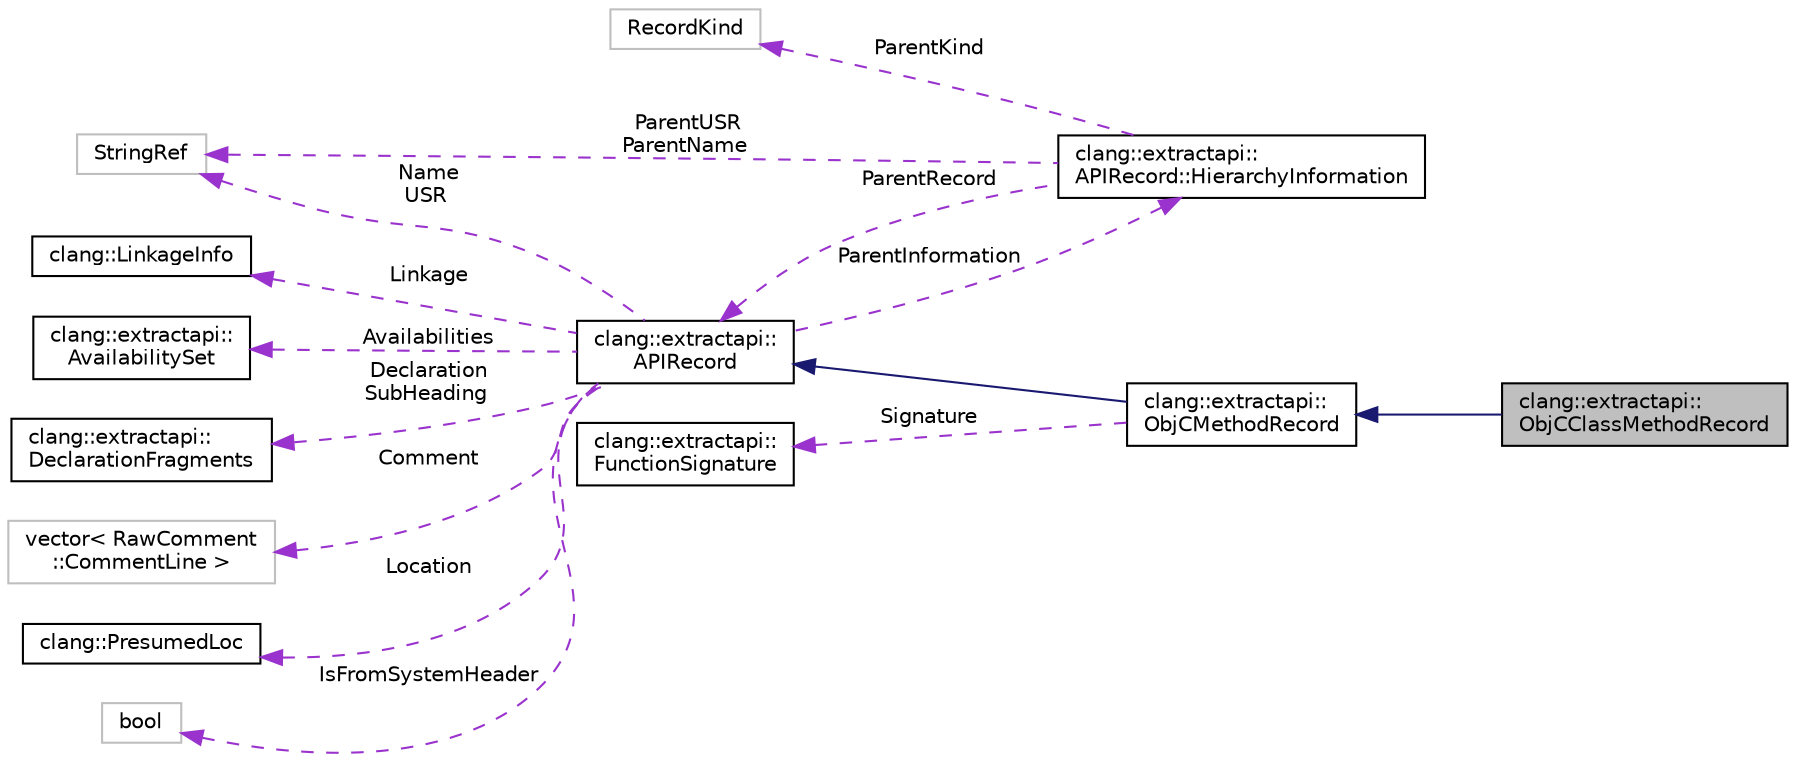 digraph "clang::extractapi::ObjCClassMethodRecord"
{
 // LATEX_PDF_SIZE
  bgcolor="transparent";
  edge [fontname="Helvetica",fontsize="10",labelfontname="Helvetica",labelfontsize="10"];
  node [fontname="Helvetica",fontsize="10",shape=record];
  rankdir="LR";
  Node1 [label="clang::extractapi::\lObjCClassMethodRecord",height=0.2,width=0.4,color="black", fillcolor="grey75", style="filled", fontcolor="black",tooltip=" "];
  Node2 -> Node1 [dir="back",color="midnightblue",fontsize="10",style="solid",fontname="Helvetica"];
  Node2 [label="clang::extractapi::\lObjCMethodRecord",height=0.2,width=0.4,color="black",URL="$structclang_1_1extractapi_1_1ObjCMethodRecord.html",tooltip="This holds information associated with Objective-C methods."];
  Node3 -> Node2 [dir="back",color="midnightblue",fontsize="10",style="solid",fontname="Helvetica"];
  Node3 [label="clang::extractapi::\lAPIRecord",height=0.2,width=0.4,color="black",URL="$structclang_1_1extractapi_1_1APIRecord.html",tooltip="The base representation of an API record. Holds common symbol information."];
  Node4 -> Node3 [dir="back",color="darkorchid3",fontsize="10",style="dashed",label=" Linkage" ,fontname="Helvetica"];
  Node4 [label="clang::LinkageInfo",height=0.2,width=0.4,color="black",URL="$classclang_1_1LinkageInfo.html",tooltip=" "];
  Node5 -> Node3 [dir="back",color="darkorchid3",fontsize="10",style="dashed",label=" Availabilities" ,fontname="Helvetica"];
  Node5 [label="clang::extractapi::\lAvailabilitySet",height=0.2,width=0.4,color="black",URL="$classclang_1_1extractapi_1_1AvailabilitySet.html",tooltip=" "];
  Node6 -> Node3 [dir="back",color="darkorchid3",fontsize="10",style="dashed",label=" Declaration\nSubHeading" ,fontname="Helvetica"];
  Node6 [label="clang::extractapi::\lDeclarationFragments",height=0.2,width=0.4,color="black",URL="$classclang_1_1extractapi_1_1DeclarationFragments.html",tooltip="DeclarationFragments is a vector of tagged important parts of a symbol's declaration."];
  Node7 -> Node3 [dir="back",color="darkorchid3",fontsize="10",style="dashed",label=" Comment" ,fontname="Helvetica"];
  Node7 [label="vector\< RawComment\l::CommentLine \>",height=0.2,width=0.4,color="grey75",tooltip=" "];
  Node8 -> Node3 [dir="back",color="darkorchid3",fontsize="10",style="dashed",label=" ParentInformation" ,fontname="Helvetica"];
  Node8 [label="clang::extractapi::\lAPIRecord::HierarchyInformation",height=0.2,width=0.4,color="black",URL="$structclang_1_1extractapi_1_1APIRecord_1_1HierarchyInformation.html",tooltip="Stores information about the context of the declaration of this API."];
  Node3 -> Node8 [dir="back",color="darkorchid3",fontsize="10",style="dashed",label=" ParentRecord" ,fontname="Helvetica"];
  Node9 -> Node8 [dir="back",color="darkorchid3",fontsize="10",style="dashed",label=" ParentKind" ,fontname="Helvetica"];
  Node9 [label="RecordKind",height=0.2,width=0.4,color="grey75",tooltip=" "];
  Node10 -> Node8 [dir="back",color="darkorchid3",fontsize="10",style="dashed",label=" ParentUSR\nParentName" ,fontname="Helvetica"];
  Node10 [label="StringRef",height=0.2,width=0.4,color="grey75",tooltip=" "];
  Node11 -> Node3 [dir="back",color="darkorchid3",fontsize="10",style="dashed",label=" Location" ,fontname="Helvetica"];
  Node11 [label="clang::PresumedLoc",height=0.2,width=0.4,color="black",URL="$classclang_1_1PresumedLoc.html",tooltip="Represents an unpacked \"presumed\" location which can be presented to the user."];
  Node12 -> Node3 [dir="back",color="darkorchid3",fontsize="10",style="dashed",label=" IsFromSystemHeader" ,fontname="Helvetica"];
  Node12 [label="bool",height=0.2,width=0.4,color="grey75",tooltip=" "];
  Node10 -> Node3 [dir="back",color="darkorchid3",fontsize="10",style="dashed",label=" Name\nUSR" ,fontname="Helvetica"];
  Node13 -> Node2 [dir="back",color="darkorchid3",fontsize="10",style="dashed",label=" Signature" ,fontname="Helvetica"];
  Node13 [label="clang::extractapi::\lFunctionSignature",height=0.2,width=0.4,color="black",URL="$classclang_1_1extractapi_1_1FunctionSignature.html",tooltip="Store function signature information with DeclarationFragments of the return type and parameters."];
}
